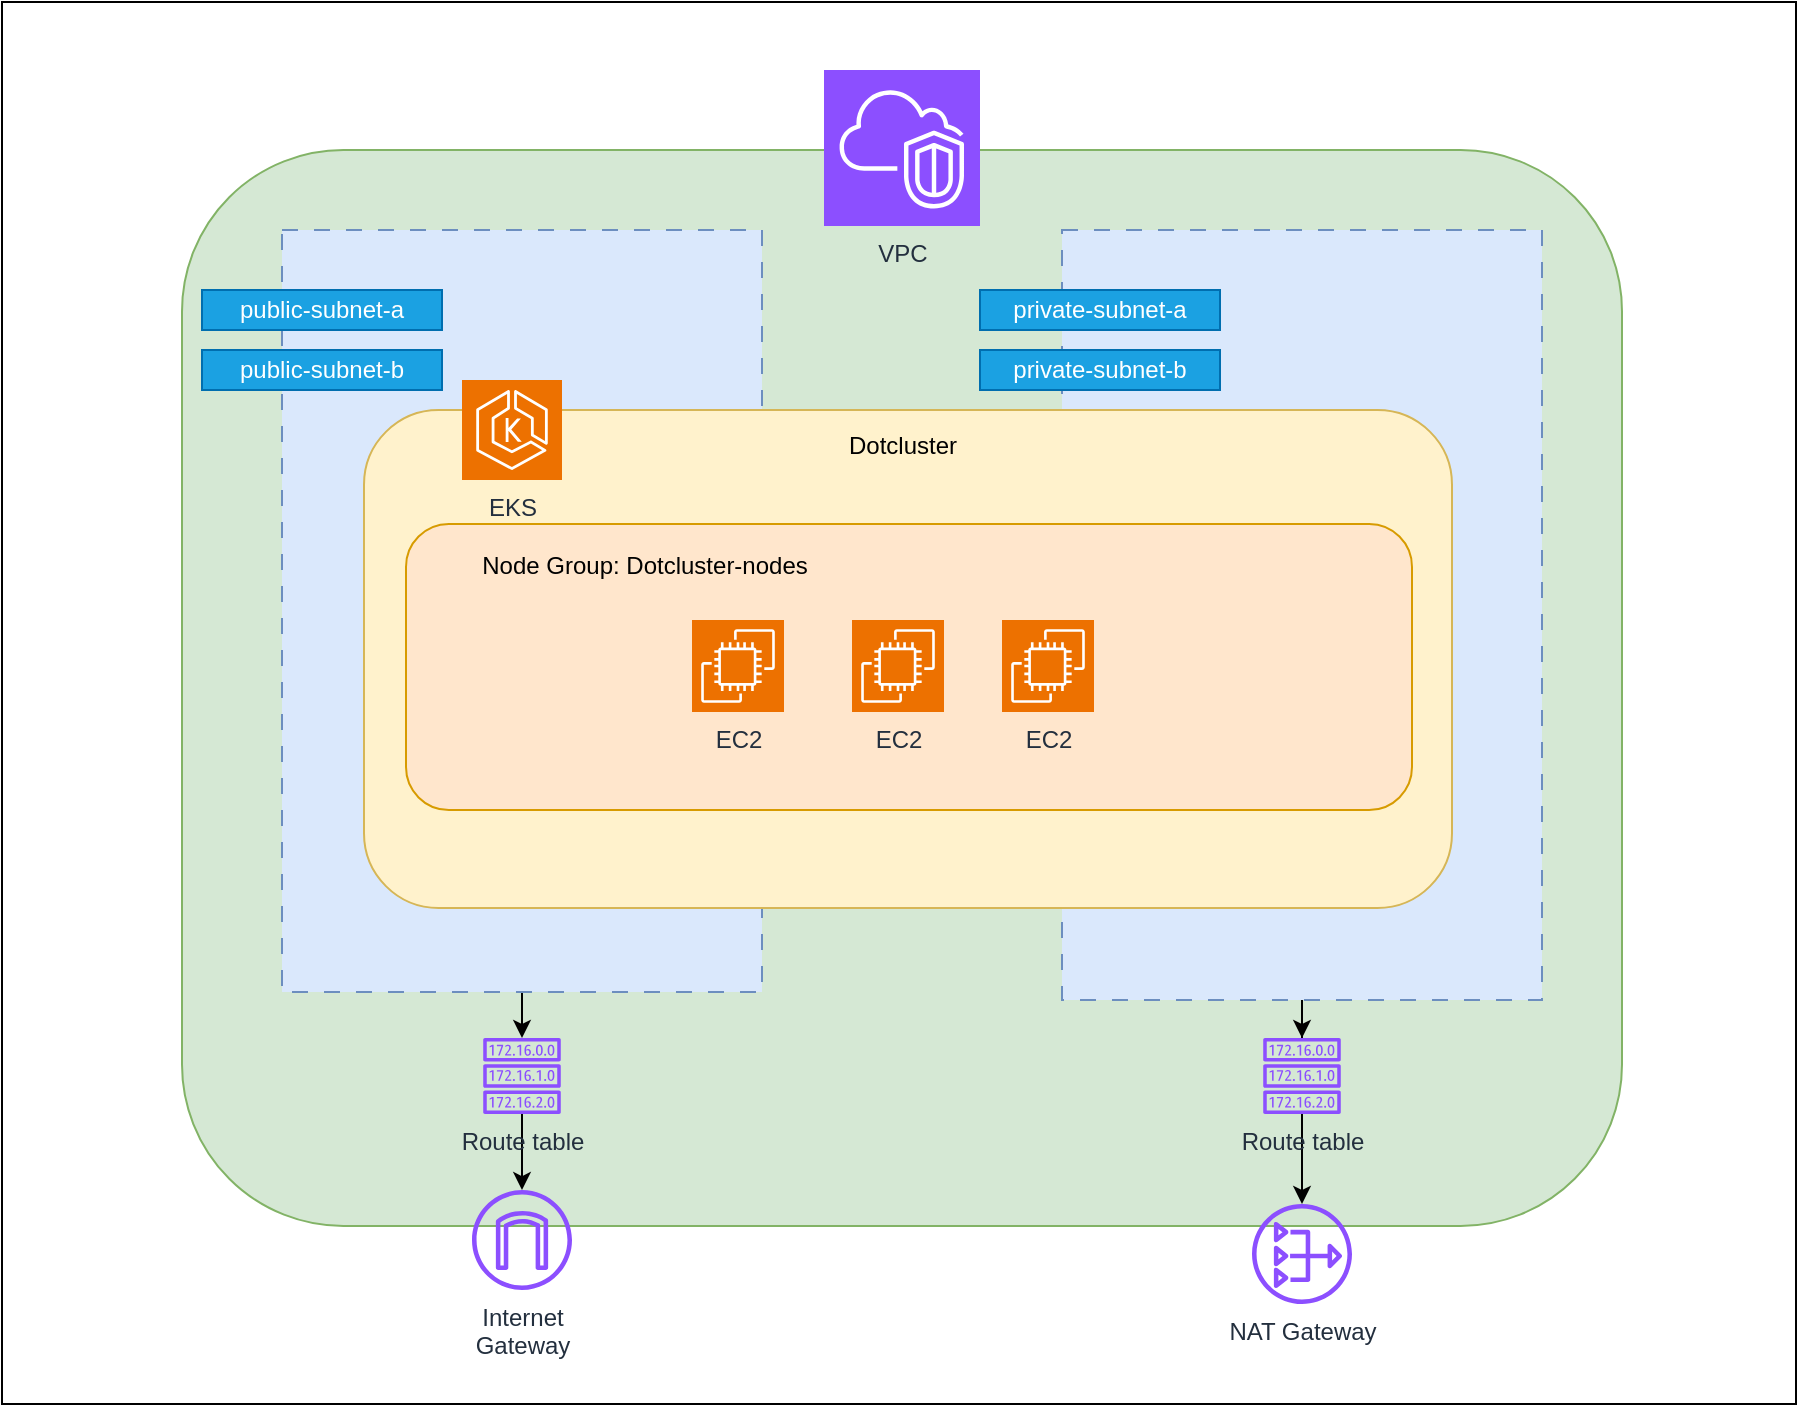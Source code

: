 <mxfile version="24.7.16">
  <diagram name="Page-1" id="HIyfg2uQdeUTpyB_RFe1">
    <mxGraphModel dx="1195" dy="630" grid="0" gridSize="10" guides="1" tooltips="1" connect="1" arrows="1" fold="1" page="1" pageScale="1" pageWidth="1169" pageHeight="827" math="0" shadow="0">
      <root>
        <mxCell id="0" />
        <mxCell id="1" parent="0" />
        <mxCell id="WU0I1i-L_rbRIQoUhguy-42" value="" style="rounded=0;whiteSpace=wrap;html=1;" vertex="1" parent="1">
          <mxGeometry x="185" y="85" width="897" height="701" as="geometry" />
        </mxCell>
        <mxCell id="WU0I1i-L_rbRIQoUhguy-4" value="" style="rounded=1;whiteSpace=wrap;html=1;fillColor=#d5e8d4;strokeColor=#82b366;" vertex="1" parent="1">
          <mxGeometry x="275" y="159" width="720" height="538" as="geometry" />
        </mxCell>
        <mxCell id="WU0I1i-L_rbRIQoUhguy-40" style="edgeStyle=orthogonalEdgeStyle;rounded=0;orthogonalLoop=1;jettySize=auto;html=1;" edge="1" parent="1" source="WU0I1i-L_rbRIQoUhguy-15" target="WU0I1i-L_rbRIQoUhguy-37">
          <mxGeometry relative="1" as="geometry" />
        </mxCell>
        <mxCell id="WU0I1i-L_rbRIQoUhguy-15" value="" style="rounded=0;whiteSpace=wrap;html=1;fillColor=#dae8fc;strokeColor=#6c8ebf;dashed=1;dashPattern=8 8;" vertex="1" parent="1">
          <mxGeometry x="715" y="199" width="240" height="385" as="geometry" />
        </mxCell>
        <mxCell id="WU0I1i-L_rbRIQoUhguy-38" style="edgeStyle=orthogonalEdgeStyle;rounded=0;orthogonalLoop=1;jettySize=auto;html=1;" edge="1" parent="1" source="WU0I1i-L_rbRIQoUhguy-10" target="WU0I1i-L_rbRIQoUhguy-36">
          <mxGeometry relative="1" as="geometry" />
        </mxCell>
        <mxCell id="WU0I1i-L_rbRIQoUhguy-10" value="" style="rounded=0;whiteSpace=wrap;html=1;fillColor=#dae8fc;strokeColor=#6c8ebf;dashed=1;dashPattern=8 8;" vertex="1" parent="1">
          <mxGeometry x="325" y="199" width="240" height="381" as="geometry" />
        </mxCell>
        <mxCell id="WU0I1i-L_rbRIQoUhguy-3" value="" style="group" vertex="1" connectable="0" parent="1">
          <mxGeometry x="596" y="119" width="78" height="108" as="geometry" />
        </mxCell>
        <mxCell id="WU0I1i-L_rbRIQoUhguy-1" value="VPC" style="sketch=0;points=[[0,0,0],[0.25,0,0],[0.5,0,0],[0.75,0,0],[1,0,0],[0,1,0],[0.25,1,0],[0.5,1,0],[0.75,1,0],[1,1,0],[0,0.25,0],[0,0.5,0],[0,0.75,0],[1,0.25,0],[1,0.5,0],[1,0.75,0]];outlineConnect=0;fontColor=#232F3E;fillColor=#8C4FFF;strokeColor=#ffffff;dashed=0;verticalLabelPosition=bottom;verticalAlign=top;align=center;html=1;fontSize=12;fontStyle=0;aspect=fixed;shape=mxgraph.aws4.resourceIcon;resIcon=mxgraph.aws4.vpc;" vertex="1" parent="WU0I1i-L_rbRIQoUhguy-3">
          <mxGeometry width="78" height="78" as="geometry" />
        </mxCell>
        <mxCell id="WU0I1i-L_rbRIQoUhguy-18" value="public-subnet-a" style="whiteSpace=wrap;html=1;fillColor=#1ba1e2;fontColor=#ffffff;strokeColor=#006EAF;" vertex="1" parent="1">
          <mxGeometry x="285" y="229" width="120" height="20" as="geometry" />
        </mxCell>
        <mxCell id="WU0I1i-L_rbRIQoUhguy-19" value="public-subnet-b" style="whiteSpace=wrap;html=1;fillColor=#1ba1e2;fontColor=#ffffff;strokeColor=#006EAF;" vertex="1" parent="1">
          <mxGeometry x="285" y="259" width="120" height="20" as="geometry" />
        </mxCell>
        <mxCell id="WU0I1i-L_rbRIQoUhguy-20" value="private-subnet-a" style="whiteSpace=wrap;html=1;fillColor=#1ba1e2;fontColor=#ffffff;strokeColor=#006EAF;" vertex="1" parent="1">
          <mxGeometry x="674" y="229" width="120" height="20" as="geometry" />
        </mxCell>
        <mxCell id="WU0I1i-L_rbRIQoUhguy-21" value="private-subnet-b" style="whiteSpace=wrap;html=1;fillColor=#1ba1e2;fontColor=#ffffff;strokeColor=#006EAF;" vertex="1" parent="1">
          <mxGeometry x="674" y="259" width="120" height="20" as="geometry" />
        </mxCell>
        <mxCell id="WU0I1i-L_rbRIQoUhguy-23" value="" style="rounded=1;whiteSpace=wrap;html=1;fillColor=#fff2cc;strokeColor=#d6b656;" vertex="1" parent="1">
          <mxGeometry x="366" y="289" width="544" height="249" as="geometry" />
        </mxCell>
        <mxCell id="WU0I1i-L_rbRIQoUhguy-26" value="" style="group" vertex="1" connectable="0" parent="1">
          <mxGeometry x="415" y="274" width="50" height="71" as="geometry" />
        </mxCell>
        <mxCell id="WU0I1i-L_rbRIQoUhguy-24" value="EKS" style="sketch=0;points=[[0,0,0],[0.25,0,0],[0.5,0,0],[0.75,0,0],[1,0,0],[0,1,0],[0.25,1,0],[0.5,1,0],[0.75,1,0],[1,1,0],[0,0.25,0],[0,0.5,0],[0,0.75,0],[1,0.25,0],[1,0.5,0],[1,0.75,0]];outlineConnect=0;fontColor=#232F3E;fillColor=#ED7100;strokeColor=#ffffff;dashed=0;verticalLabelPosition=bottom;verticalAlign=top;align=center;html=1;fontSize=12;fontStyle=0;aspect=fixed;shape=mxgraph.aws4.resourceIcon;resIcon=mxgraph.aws4.eks;" vertex="1" parent="WU0I1i-L_rbRIQoUhguy-26">
          <mxGeometry width="50" height="50" as="geometry" />
        </mxCell>
        <mxCell id="WU0I1i-L_rbRIQoUhguy-27" value="" style="group" vertex="1" connectable="0" parent="1">
          <mxGeometry x="410" y="679" width="70" height="85" as="geometry" />
        </mxCell>
        <mxCell id="WU0I1i-L_rbRIQoUhguy-6" value="Internet&lt;br&gt;Gateway" style="sketch=0;outlineConnect=0;fontColor=#232F3E;gradientColor=none;fillColor=#8C4FFF;strokeColor=none;dashed=0;verticalLabelPosition=bottom;verticalAlign=top;align=center;html=1;fontSize=12;fontStyle=0;aspect=fixed;pointerEvents=1;shape=mxgraph.aws4.internet_gateway;" vertex="1" parent="WU0I1i-L_rbRIQoUhguy-27">
          <mxGeometry x="10" width="50" height="50" as="geometry" />
        </mxCell>
        <mxCell id="WU0I1i-L_rbRIQoUhguy-28" value="" style="group" vertex="1" connectable="0" parent="1">
          <mxGeometry x="785" y="686" width="100" height="75" as="geometry" />
        </mxCell>
        <mxCell id="WU0I1i-L_rbRIQoUhguy-5" value="NAT Gateway" style="sketch=0;outlineConnect=0;fontColor=#232F3E;gradientColor=none;fillColor=#8C4FFF;strokeColor=none;dashed=0;verticalLabelPosition=bottom;verticalAlign=top;align=center;html=1;fontSize=12;fontStyle=0;aspect=fixed;pointerEvents=1;shape=mxgraph.aws4.nat_gateway;" vertex="1" parent="WU0I1i-L_rbRIQoUhguy-28">
          <mxGeometry x="25" width="50" height="50" as="geometry" />
        </mxCell>
        <mxCell id="WU0I1i-L_rbRIQoUhguy-29" value="" style="rounded=1;whiteSpace=wrap;html=1;fillColor=#ffe6cc;strokeColor=#d79b00;" vertex="1" parent="1">
          <mxGeometry x="387" y="346" width="503" height="143" as="geometry" />
        </mxCell>
        <mxCell id="WU0I1i-L_rbRIQoUhguy-30" value="Dotcluster" style="text;html=1;align=center;verticalAlign=middle;resizable=0;points=[];autosize=1;strokeColor=none;fillColor=none;" vertex="1" parent="1">
          <mxGeometry x="599" y="294" width="72" height="26" as="geometry" />
        </mxCell>
        <mxCell id="WU0I1i-L_rbRIQoUhguy-31" value="Node Group: Dotcluster-nodes" style="text;html=1;align=center;verticalAlign=middle;resizable=0;points=[];autosize=1;strokeColor=none;fillColor=none;" vertex="1" parent="1">
          <mxGeometry x="415" y="354" width="181" height="26" as="geometry" />
        </mxCell>
        <mxCell id="WU0I1i-L_rbRIQoUhguy-32" value="EC2" style="sketch=0;points=[[0,0,0],[0.25,0,0],[0.5,0,0],[0.75,0,0],[1,0,0],[0,1,0],[0.25,1,0],[0.5,1,0],[0.75,1,0],[1,1,0],[0,0.25,0],[0,0.5,0],[0,0.75,0],[1,0.25,0],[1,0.5,0],[1,0.75,0]];outlineConnect=0;fontColor=#232F3E;fillColor=#ED7100;strokeColor=#ffffff;dashed=0;verticalLabelPosition=bottom;verticalAlign=top;align=center;html=1;fontSize=12;fontStyle=0;aspect=fixed;shape=mxgraph.aws4.resourceIcon;resIcon=mxgraph.aws4.ec2;" vertex="1" parent="1">
          <mxGeometry x="530" y="394" width="46" height="46" as="geometry" />
        </mxCell>
        <mxCell id="WU0I1i-L_rbRIQoUhguy-34" value="EC2" style="sketch=0;points=[[0,0,0],[0.25,0,0],[0.5,0,0],[0.75,0,0],[1,0,0],[0,1,0],[0.25,1,0],[0.5,1,0],[0.75,1,0],[1,1,0],[0,0.25,0],[0,0.5,0],[0,0.75,0],[1,0.25,0],[1,0.5,0],[1,0.75,0]];outlineConnect=0;fontColor=#232F3E;fillColor=#ED7100;strokeColor=#ffffff;dashed=0;verticalLabelPosition=bottom;verticalAlign=top;align=center;html=1;fontSize=12;fontStyle=0;aspect=fixed;shape=mxgraph.aws4.resourceIcon;resIcon=mxgraph.aws4.ec2;" vertex="1" parent="1">
          <mxGeometry x="610" y="394" width="46" height="46" as="geometry" />
        </mxCell>
        <mxCell id="WU0I1i-L_rbRIQoUhguy-35" value="EC2" style="sketch=0;points=[[0,0,0],[0.25,0,0],[0.5,0,0],[0.75,0,0],[1,0,0],[0,1,0],[0.25,1,0],[0.5,1,0],[0.75,1,0],[1,1,0],[0,0.25,0],[0,0.5,0],[0,0.75,0],[1,0.25,0],[1,0.5,0],[1,0.75,0]];outlineConnect=0;fontColor=#232F3E;fillColor=#ED7100;strokeColor=#ffffff;dashed=0;verticalLabelPosition=bottom;verticalAlign=top;align=center;html=1;fontSize=12;fontStyle=0;aspect=fixed;shape=mxgraph.aws4.resourceIcon;resIcon=mxgraph.aws4.ec2;" vertex="1" parent="1">
          <mxGeometry x="685" y="394" width="46" height="46" as="geometry" />
        </mxCell>
        <mxCell id="WU0I1i-L_rbRIQoUhguy-39" style="edgeStyle=orthogonalEdgeStyle;rounded=0;orthogonalLoop=1;jettySize=auto;html=1;" edge="1" parent="1" source="WU0I1i-L_rbRIQoUhguy-36" target="WU0I1i-L_rbRIQoUhguy-6">
          <mxGeometry relative="1" as="geometry" />
        </mxCell>
        <mxCell id="WU0I1i-L_rbRIQoUhguy-36" value="Route table" style="sketch=0;outlineConnect=0;fontColor=#232F3E;gradientColor=none;fillColor=#8C4FFF;strokeColor=none;dashed=0;verticalLabelPosition=bottom;verticalAlign=top;align=center;html=1;fontSize=12;fontStyle=0;aspect=fixed;pointerEvents=1;shape=mxgraph.aws4.route_table;" vertex="1" parent="1">
          <mxGeometry x="425.5" y="603" width="39" height="38" as="geometry" />
        </mxCell>
        <mxCell id="WU0I1i-L_rbRIQoUhguy-41" style="edgeStyle=orthogonalEdgeStyle;rounded=0;orthogonalLoop=1;jettySize=auto;html=1;" edge="1" parent="1" source="WU0I1i-L_rbRIQoUhguy-37" target="WU0I1i-L_rbRIQoUhguy-5">
          <mxGeometry relative="1" as="geometry" />
        </mxCell>
        <mxCell id="WU0I1i-L_rbRIQoUhguy-37" value="Route table" style="sketch=0;outlineConnect=0;fontColor=#232F3E;gradientColor=none;fillColor=#8C4FFF;strokeColor=none;dashed=0;verticalLabelPosition=bottom;verticalAlign=top;align=center;html=1;fontSize=12;fontStyle=0;aspect=fixed;pointerEvents=1;shape=mxgraph.aws4.route_table;" vertex="1" parent="1">
          <mxGeometry x="815.5" y="603" width="39" height="38" as="geometry" />
        </mxCell>
      </root>
    </mxGraphModel>
  </diagram>
</mxfile>
